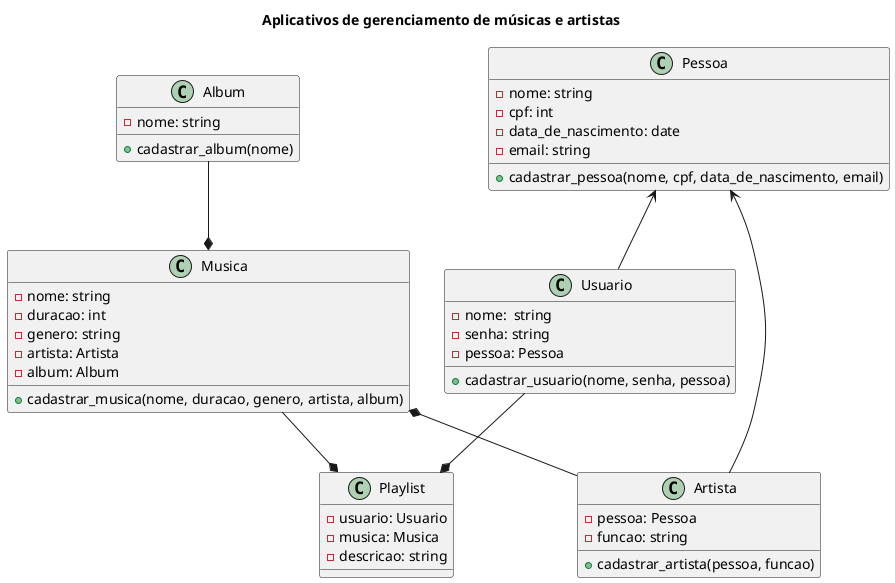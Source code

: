 @startuml
title Aplicativos de gerenciamento de músicas e artistas

class Usuario {
    - nome:  string
    - senha: string
    - pessoa: Pessoa
    + cadastrar_usuario(nome, senha, pessoa)
}

class Playlist{
    - usuario: Usuario
    - musica: Musica
    - descricao: string
}

class Musica{
    - nome: string
    - duracao: int
    - genero: string
    - artista: Artista
    - album: Album
    + cadastrar_musica(nome, duracao, genero, artista, album)
}

class Album{
    - nome: string
    + cadastrar_album(nome)
}

class Pessoa{
- nome: string
- cpf: int
- data_de_nascimento: date
- email: string
+ cadastrar_pessoa(nome, cpf, data_de_nascimento, email)
}

class Artista{
- pessoa: Pessoa
- funcao: string
+ cadastrar_artista(pessoa, funcao)
}
 
Pessoa <-- Usuario
Pessoa <-- Artista
Musica *-- Artista
Album --* Musica
Musica --* Playlist
Usuario --* Playlist
@enduml